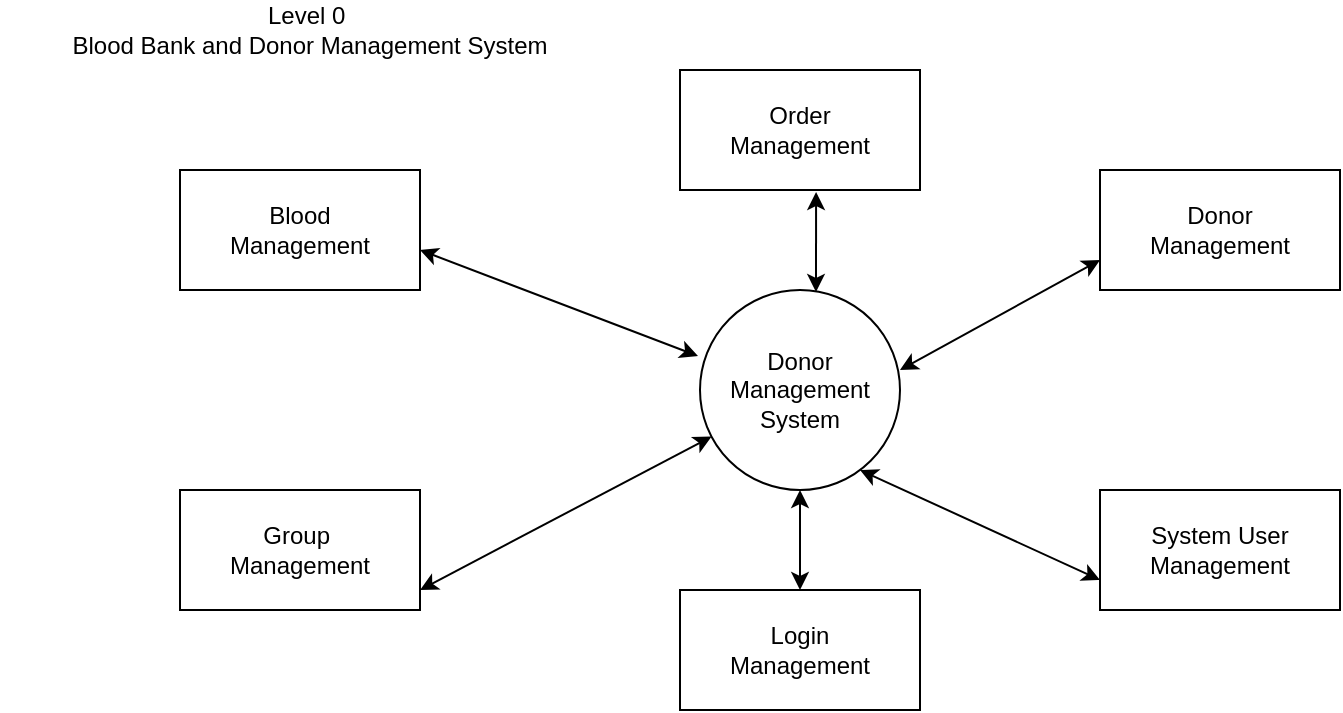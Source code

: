 <mxfile version="13.6.5" type="github"><diagram id="0N9GcTCLs40PsIx27nu9" name="Page-1"><mxGraphModel dx="868" dy="482" grid="1" gridSize="10" guides="1" tooltips="1" connect="1" arrows="1" fold="1" page="1" pageScale="1" pageWidth="850" pageHeight="1100" math="0" shadow="0"><root><mxCell id="0"/><mxCell id="1" parent="0"/><mxCell id="ZrmOziMJZViyUHCKc2ST-1" value="Level 0&amp;nbsp;&lt;br&gt;Blood Bank and Donor Management System" style="text;html=1;strokeColor=none;fillColor=none;align=center;verticalAlign=middle;whiteSpace=wrap;rounded=0;" parent="1" vertex="1"><mxGeometry x="10" y="50" width="310" height="20" as="geometry"/></mxCell><mxCell id="ZrmOziMJZViyUHCKc2ST-2" value="Donor&lt;br&gt;Management&lt;br&gt;System" style="ellipse;whiteSpace=wrap;html=1;aspect=fixed;" parent="1" vertex="1"><mxGeometry x="360" y="190" width="100" height="100" as="geometry"/></mxCell><mxCell id="ZrmOziMJZViyUHCKc2ST-4" value="Order&lt;br&gt;Management" style="rounded=0;whiteSpace=wrap;html=1;" parent="1" vertex="1"><mxGeometry x="350" y="80" width="120" height="60" as="geometry"/></mxCell><mxCell id="ZrmOziMJZViyUHCKc2ST-5" value="Donor&lt;br&gt;Management" style="rounded=0;whiteSpace=wrap;html=1;" parent="1" vertex="1"><mxGeometry x="560" y="130" width="120" height="60" as="geometry"/></mxCell><mxCell id="ZrmOziMJZViyUHCKc2ST-6" value="System User&lt;br&gt;Management" style="rounded=0;whiteSpace=wrap;html=1;" parent="1" vertex="1"><mxGeometry x="560" y="290" width="120" height="60" as="geometry"/></mxCell><mxCell id="ZrmOziMJZViyUHCKc2ST-7" value="Login&lt;br&gt;Management" style="rounded=0;whiteSpace=wrap;html=1;" parent="1" vertex="1"><mxGeometry x="350" y="340" width="120" height="60" as="geometry"/></mxCell><mxCell id="ZrmOziMJZViyUHCKc2ST-8" value="Group&amp;nbsp;&lt;br&gt;Management" style="rounded=0;whiteSpace=wrap;html=1;" parent="1" vertex="1"><mxGeometry x="100" y="290" width="120" height="60" as="geometry"/></mxCell><mxCell id="ZrmOziMJZViyUHCKc2ST-9" value="Blood&lt;br&gt;Management" style="rounded=0;whiteSpace=wrap;html=1;" parent="1" vertex="1"><mxGeometry x="100" y="130" width="120" height="60" as="geometry"/></mxCell><mxCell id="ZrmOziMJZViyUHCKc2ST-10" value="" style="endArrow=classic;startArrow=classic;html=1;entryX=0;entryY=0.75;entryDx=0;entryDy=0;" parent="1" target="ZrmOziMJZViyUHCKc2ST-5" edge="1"><mxGeometry width="50" height="50" relative="1" as="geometry"><mxPoint x="460" y="230" as="sourcePoint"/><mxPoint x="510" y="180" as="targetPoint"/></mxGeometry></mxCell><mxCell id="ZrmOziMJZViyUHCKc2ST-12" value="" style="endArrow=classic;startArrow=classic;html=1;exitX=0.58;exitY=0.01;exitDx=0;exitDy=0;exitPerimeter=0;entryX=0.567;entryY=1.017;entryDx=0;entryDy=0;entryPerimeter=0;" parent="1" source="ZrmOziMJZViyUHCKc2ST-2" target="ZrmOziMJZViyUHCKc2ST-4" edge="1"><mxGeometry width="50" height="50" relative="1" as="geometry"><mxPoint x="400" y="170" as="sourcePoint"/><mxPoint x="450" y="120" as="targetPoint"/></mxGeometry></mxCell><mxCell id="ZrmOziMJZViyUHCKc2ST-13" value="" style="endArrow=classic;startArrow=classic;html=1;" parent="1" target="ZrmOziMJZViyUHCKc2ST-2" edge="1"><mxGeometry width="50" height="50" relative="1" as="geometry"><mxPoint x="220" y="340" as="sourcePoint"/><mxPoint x="270" y="290" as="targetPoint"/></mxGeometry></mxCell><mxCell id="ZrmOziMJZViyUHCKc2ST-14" value="" style="endArrow=classic;startArrow=classic;html=1;exitX=0.5;exitY=0;exitDx=0;exitDy=0;" parent="1" source="ZrmOziMJZViyUHCKc2ST-7" target="ZrmOziMJZViyUHCKc2ST-2" edge="1"><mxGeometry width="50" height="50" relative="1" as="geometry"><mxPoint x="400" y="340" as="sourcePoint"/><mxPoint x="450" y="290" as="targetPoint"/></mxGeometry></mxCell><mxCell id="ZrmOziMJZViyUHCKc2ST-15" value="" style="endArrow=classic;startArrow=classic;html=1;entryX=0;entryY=0.75;entryDx=0;entryDy=0;" parent="1" target="ZrmOziMJZViyUHCKc2ST-6" edge="1"><mxGeometry width="50" height="50" relative="1" as="geometry"><mxPoint x="440" y="280" as="sourcePoint"/><mxPoint x="490" y="230" as="targetPoint"/></mxGeometry></mxCell><mxCell id="ZrmOziMJZViyUHCKc2ST-16" value="" style="endArrow=classic;startArrow=classic;html=1;entryX=-0.01;entryY=0.33;entryDx=0;entryDy=0;entryPerimeter=0;" parent="1" target="ZrmOziMJZViyUHCKc2ST-2" edge="1"><mxGeometry width="50" height="50" relative="1" as="geometry"><mxPoint x="220" y="170" as="sourcePoint"/><mxPoint x="280" y="210" as="targetPoint"/></mxGeometry></mxCell></root></mxGraphModel></diagram></mxfile>